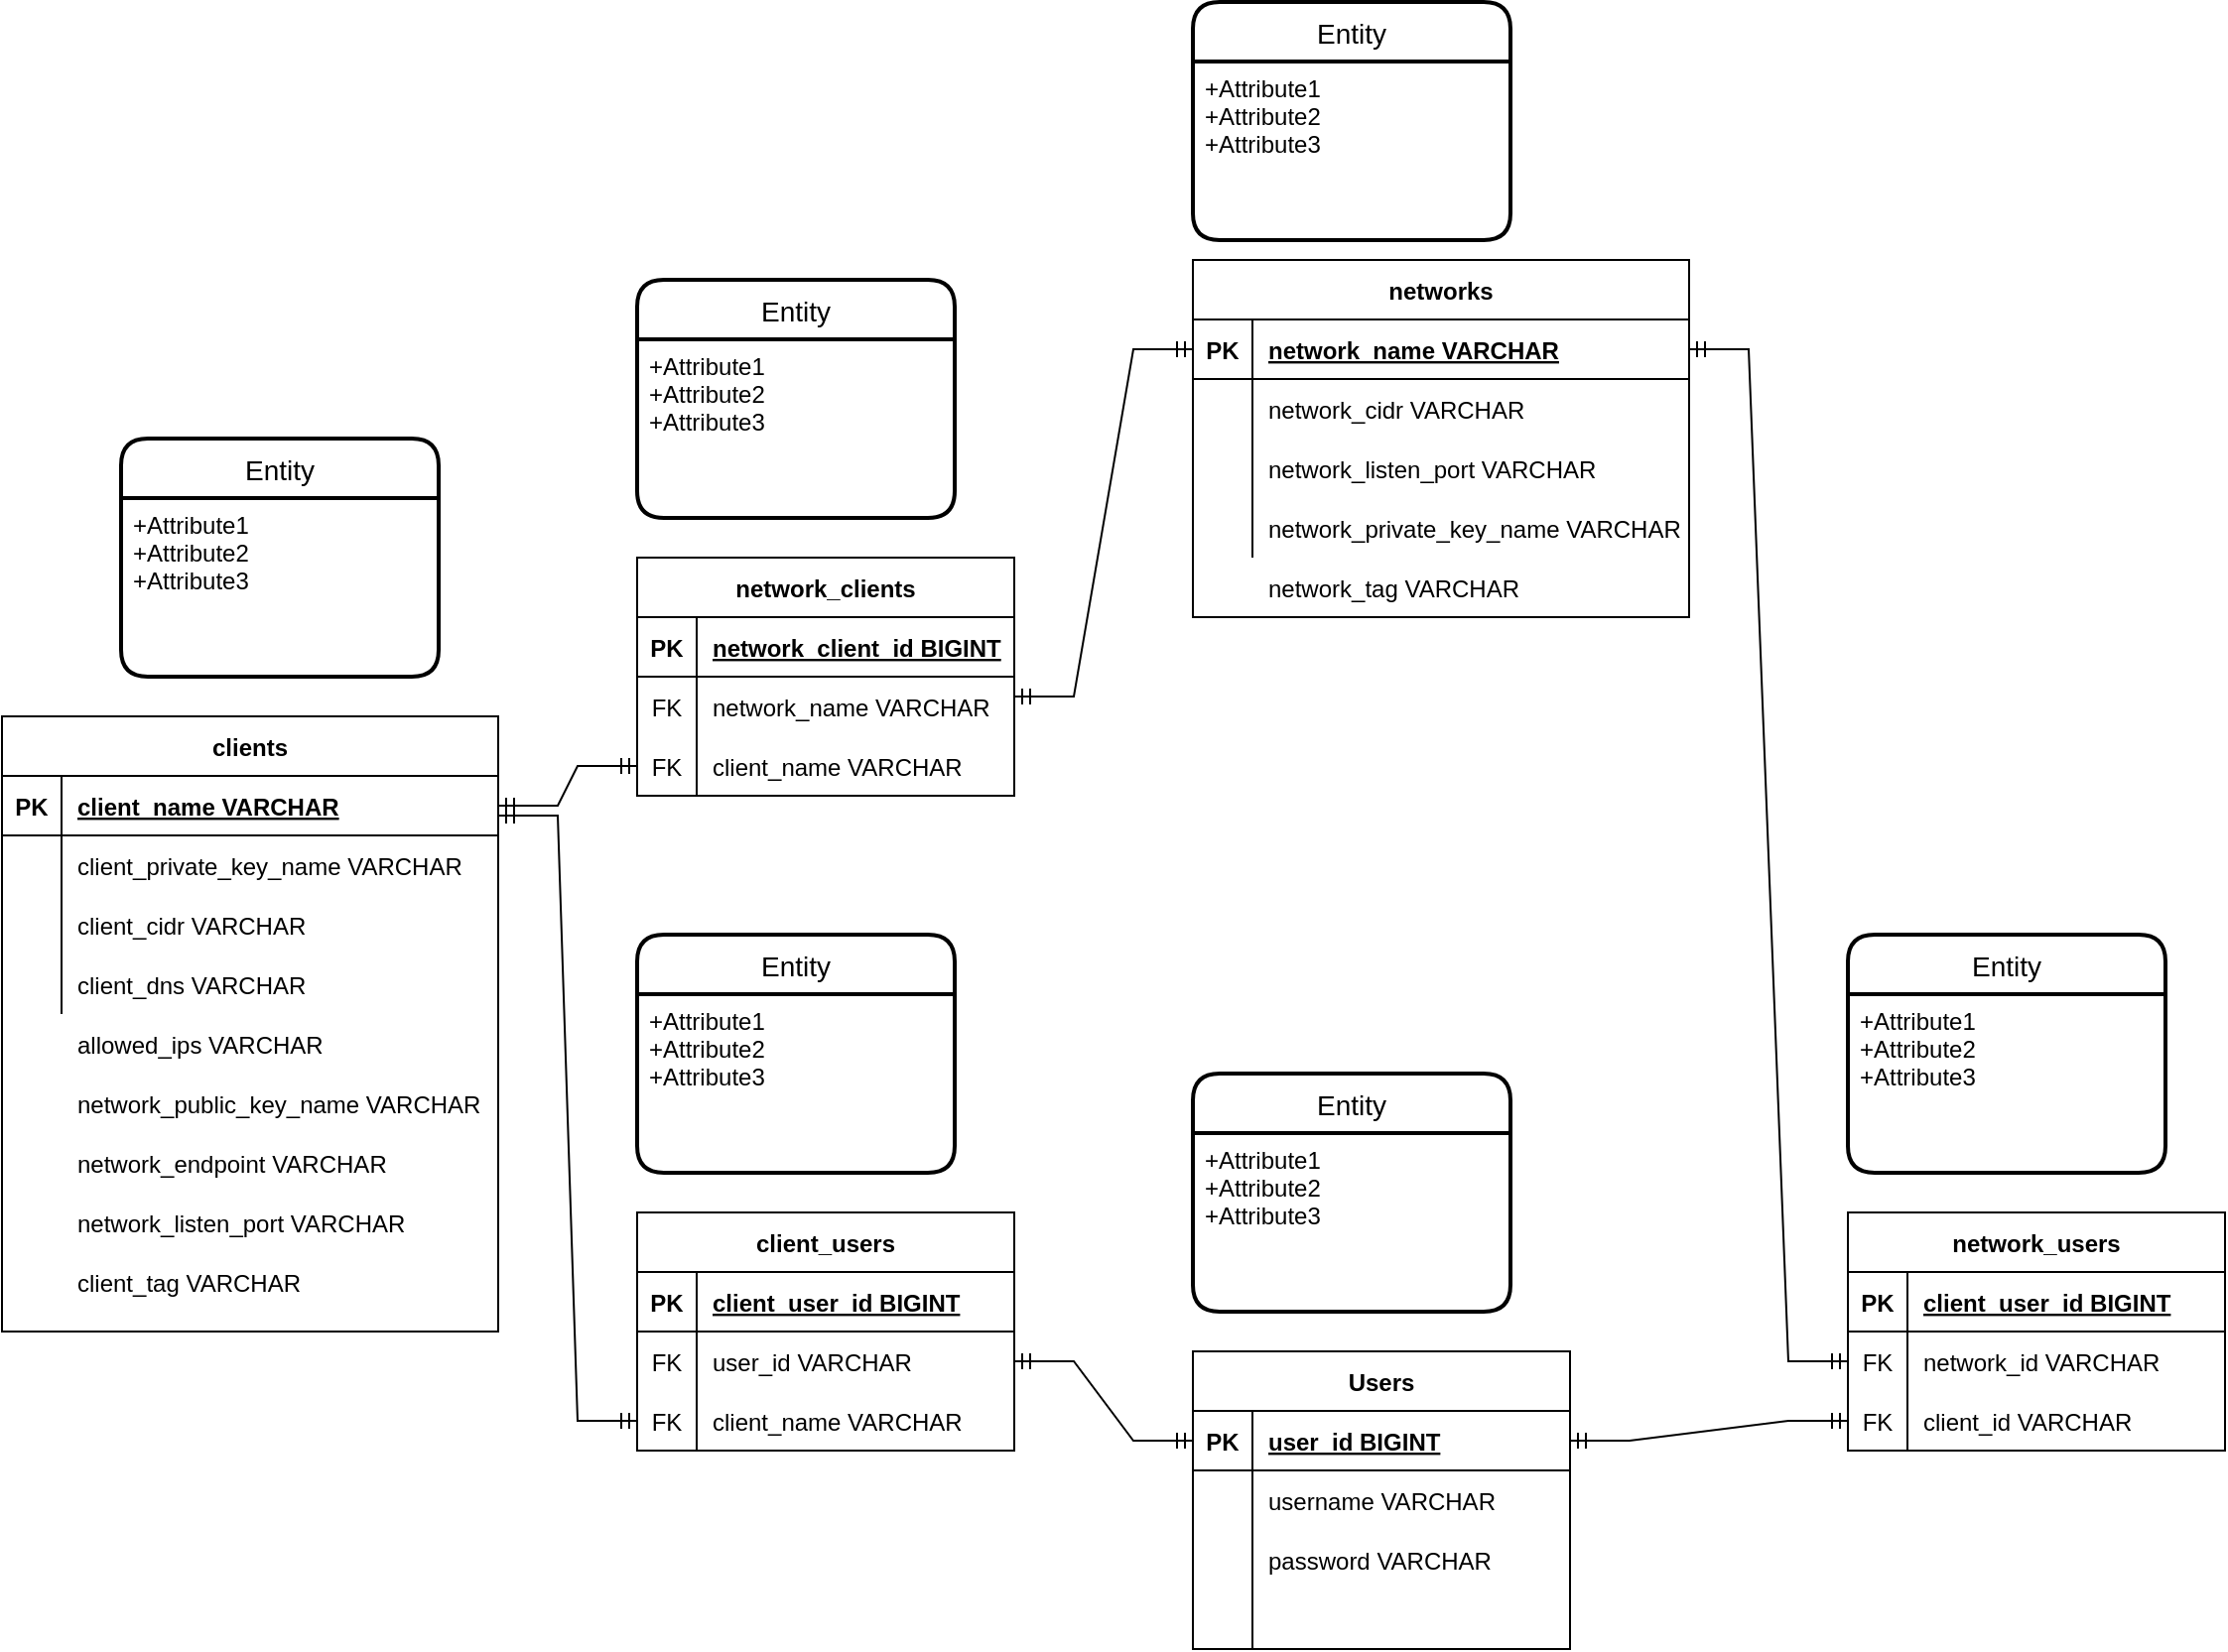 <mxfile version="15.4.0" type="device"><diagram id="5rsYQydxgU4Rcc4M6joE" name="Page-1"><mxGraphModel dx="1301" dy="949" grid="1" gridSize="10" guides="1" tooltips="1" connect="1" arrows="1" fold="1" page="1" pageScale="1" pageWidth="1100" pageHeight="850" math="0" shadow="0"><root><mxCell id="0"/><mxCell id="1" parent="0"/><mxCell id="rCMN4TEWb_yK11uvQ3UJ-1" value="clients" style="shape=table;startSize=30;container=1;collapsible=1;childLayout=tableLayout;fixedRows=1;rowLines=0;fontStyle=1;align=center;resizeLast=1;" parent="1" vertex="1"><mxGeometry x="20" y="400" width="250" height="310" as="geometry"/></mxCell><mxCell id="rCMN4TEWb_yK11uvQ3UJ-2" value="" style="shape=partialRectangle;collapsible=0;dropTarget=0;pointerEvents=0;fillColor=none;top=0;left=0;bottom=1;right=0;points=[[0,0.5],[1,0.5]];portConstraint=eastwest;" parent="rCMN4TEWb_yK11uvQ3UJ-1" vertex="1"><mxGeometry y="30" width="250" height="30" as="geometry"/></mxCell><mxCell id="rCMN4TEWb_yK11uvQ3UJ-3" value="PK" style="shape=partialRectangle;connectable=0;fillColor=none;top=0;left=0;bottom=0;right=0;fontStyle=1;overflow=hidden;" parent="rCMN4TEWb_yK11uvQ3UJ-2" vertex="1"><mxGeometry width="30" height="30" as="geometry"><mxRectangle width="30" height="30" as="alternateBounds"/></mxGeometry></mxCell><mxCell id="rCMN4TEWb_yK11uvQ3UJ-4" value="client_name VARCHAR" style="shape=partialRectangle;connectable=0;fillColor=none;top=0;left=0;bottom=0;right=0;align=left;spacingLeft=6;fontStyle=5;overflow=hidden;" parent="rCMN4TEWb_yK11uvQ3UJ-2" vertex="1"><mxGeometry x="30" width="220" height="30" as="geometry"><mxRectangle width="220" height="30" as="alternateBounds"/></mxGeometry></mxCell><mxCell id="rCMN4TEWb_yK11uvQ3UJ-5" value="" style="shape=partialRectangle;collapsible=0;dropTarget=0;pointerEvents=0;fillColor=none;top=0;left=0;bottom=0;right=0;points=[[0,0.5],[1,0.5]];portConstraint=eastwest;" parent="rCMN4TEWb_yK11uvQ3UJ-1" vertex="1"><mxGeometry y="60" width="250" height="30" as="geometry"/></mxCell><mxCell id="rCMN4TEWb_yK11uvQ3UJ-6" value="" style="shape=partialRectangle;connectable=0;fillColor=none;top=0;left=0;bottom=0;right=0;editable=1;overflow=hidden;" parent="rCMN4TEWb_yK11uvQ3UJ-5" vertex="1"><mxGeometry width="30" height="30" as="geometry"><mxRectangle width="30" height="30" as="alternateBounds"/></mxGeometry></mxCell><mxCell id="rCMN4TEWb_yK11uvQ3UJ-7" value="client_private_key_name VARCHAR" style="shape=partialRectangle;connectable=0;fillColor=none;top=0;left=0;bottom=0;right=0;align=left;spacingLeft=6;overflow=hidden;" parent="rCMN4TEWb_yK11uvQ3UJ-5" vertex="1"><mxGeometry x="30" width="220" height="30" as="geometry"><mxRectangle width="220" height="30" as="alternateBounds"/></mxGeometry></mxCell><mxCell id="rCMN4TEWb_yK11uvQ3UJ-11" value="" style="shape=partialRectangle;collapsible=0;dropTarget=0;pointerEvents=0;fillColor=none;top=0;left=0;bottom=0;right=0;points=[[0,0.5],[1,0.5]];portConstraint=eastwest;" parent="rCMN4TEWb_yK11uvQ3UJ-1" vertex="1"><mxGeometry y="90" width="250" height="30" as="geometry"/></mxCell><mxCell id="rCMN4TEWb_yK11uvQ3UJ-12" value="" style="shape=partialRectangle;connectable=0;fillColor=none;top=0;left=0;bottom=0;right=0;editable=1;overflow=hidden;" parent="rCMN4TEWb_yK11uvQ3UJ-11" vertex="1"><mxGeometry width="30" height="30" as="geometry"><mxRectangle width="30" height="30" as="alternateBounds"/></mxGeometry></mxCell><mxCell id="rCMN4TEWb_yK11uvQ3UJ-13" value="client_cidr VARCHAR" style="shape=partialRectangle;connectable=0;fillColor=none;top=0;left=0;bottom=0;right=0;align=left;spacingLeft=6;overflow=hidden;" parent="rCMN4TEWb_yK11uvQ3UJ-11" vertex="1"><mxGeometry x="30" width="220" height="30" as="geometry"><mxRectangle width="220" height="30" as="alternateBounds"/></mxGeometry></mxCell><mxCell id="rCMN4TEWb_yK11uvQ3UJ-8" value="" style="shape=partialRectangle;collapsible=0;dropTarget=0;pointerEvents=0;fillColor=none;top=0;left=0;bottom=0;right=0;points=[[0,0.5],[1,0.5]];portConstraint=eastwest;" parent="rCMN4TEWb_yK11uvQ3UJ-1" vertex="1"><mxGeometry y="120" width="250" height="30" as="geometry"/></mxCell><mxCell id="rCMN4TEWb_yK11uvQ3UJ-9" value="" style="shape=partialRectangle;connectable=0;fillColor=none;top=0;left=0;bottom=0;right=0;editable=1;overflow=hidden;" parent="rCMN4TEWb_yK11uvQ3UJ-8" vertex="1"><mxGeometry width="30" height="30" as="geometry"><mxRectangle width="30" height="30" as="alternateBounds"/></mxGeometry></mxCell><mxCell id="rCMN4TEWb_yK11uvQ3UJ-10" value="client_dns VARCHAR" style="shape=partialRectangle;connectable=0;fillColor=none;top=0;left=0;bottom=0;right=0;align=left;spacingLeft=6;overflow=hidden;" parent="rCMN4TEWb_yK11uvQ3UJ-8" vertex="1"><mxGeometry x="30" width="220" height="30" as="geometry"><mxRectangle width="220" height="30" as="alternateBounds"/></mxGeometry></mxCell><mxCell id="rCMN4TEWb_yK11uvQ3UJ-14" value="Entity" style="swimlane;childLayout=stackLayout;horizontal=1;startSize=30;horizontalStack=0;rounded=1;fontSize=14;fontStyle=0;strokeWidth=2;resizeParent=0;resizeLast=1;shadow=0;dashed=0;align=center;" parent="1" vertex="1"><mxGeometry x="80" y="260" width="160" height="120" as="geometry"/></mxCell><mxCell id="rCMN4TEWb_yK11uvQ3UJ-15" value="+Attribute1&#10;+Attribute2&#10;+Attribute3" style="align=left;strokeColor=none;fillColor=none;spacingLeft=4;fontSize=12;verticalAlign=top;resizable=0;rotatable=0;part=1;" parent="rCMN4TEWb_yK11uvQ3UJ-14" vertex="1"><mxGeometry y="30" width="160" height="90" as="geometry"/></mxCell><mxCell id="rCMN4TEWb_yK11uvQ3UJ-16" value="networks" style="shape=table;startSize=30;container=1;collapsible=1;childLayout=tableLayout;fixedRows=1;rowLines=0;fontStyle=1;align=center;resizeLast=1;" parent="1" vertex="1"><mxGeometry x="620" y="170" width="250" height="180" as="geometry"/></mxCell><mxCell id="rCMN4TEWb_yK11uvQ3UJ-17" value="" style="shape=partialRectangle;collapsible=0;dropTarget=0;pointerEvents=0;fillColor=none;top=0;left=0;bottom=1;right=0;points=[[0,0.5],[1,0.5]];portConstraint=eastwest;" parent="rCMN4TEWb_yK11uvQ3UJ-16" vertex="1"><mxGeometry y="30" width="250" height="30" as="geometry"/></mxCell><mxCell id="rCMN4TEWb_yK11uvQ3UJ-18" value="PK" style="shape=partialRectangle;connectable=0;fillColor=none;top=0;left=0;bottom=0;right=0;fontStyle=1;overflow=hidden;" parent="rCMN4TEWb_yK11uvQ3UJ-17" vertex="1"><mxGeometry width="30" height="30" as="geometry"><mxRectangle width="30" height="30" as="alternateBounds"/></mxGeometry></mxCell><mxCell id="rCMN4TEWb_yK11uvQ3UJ-19" value="network_name VARCHAR" style="shape=partialRectangle;connectable=0;fillColor=none;top=0;left=0;bottom=0;right=0;align=left;spacingLeft=6;fontStyle=5;overflow=hidden;" parent="rCMN4TEWb_yK11uvQ3UJ-17" vertex="1"><mxGeometry x="30" width="220" height="30" as="geometry"><mxRectangle width="220" height="30" as="alternateBounds"/></mxGeometry></mxCell><mxCell id="rCMN4TEWb_yK11uvQ3UJ-20" value="" style="shape=partialRectangle;collapsible=0;dropTarget=0;pointerEvents=0;fillColor=none;top=0;left=0;bottom=0;right=0;points=[[0,0.5],[1,0.5]];portConstraint=eastwest;" parent="rCMN4TEWb_yK11uvQ3UJ-16" vertex="1"><mxGeometry y="60" width="250" height="30" as="geometry"/></mxCell><mxCell id="rCMN4TEWb_yK11uvQ3UJ-21" value="" style="shape=partialRectangle;connectable=0;fillColor=none;top=0;left=0;bottom=0;right=0;editable=1;overflow=hidden;" parent="rCMN4TEWb_yK11uvQ3UJ-20" vertex="1"><mxGeometry width="30" height="30" as="geometry"><mxRectangle width="30" height="30" as="alternateBounds"/></mxGeometry></mxCell><mxCell id="rCMN4TEWb_yK11uvQ3UJ-22" value="" style="shape=partialRectangle;connectable=0;fillColor=none;top=0;left=0;bottom=0;right=0;align=left;spacingLeft=6;overflow=hidden;" parent="rCMN4TEWb_yK11uvQ3UJ-20" vertex="1"><mxGeometry x="30" width="220" height="30" as="geometry"><mxRectangle width="220" height="30" as="alternateBounds"/></mxGeometry></mxCell><mxCell id="rCMN4TEWb_yK11uvQ3UJ-23" value="" style="shape=partialRectangle;collapsible=0;dropTarget=0;pointerEvents=0;fillColor=none;top=0;left=0;bottom=0;right=0;points=[[0,0.5],[1,0.5]];portConstraint=eastwest;" parent="rCMN4TEWb_yK11uvQ3UJ-16" vertex="1"><mxGeometry y="90" width="250" height="30" as="geometry"/></mxCell><mxCell id="rCMN4TEWb_yK11uvQ3UJ-24" value="" style="shape=partialRectangle;connectable=0;fillColor=none;top=0;left=0;bottom=0;right=0;editable=1;overflow=hidden;" parent="rCMN4TEWb_yK11uvQ3UJ-23" vertex="1"><mxGeometry width="30" height="30" as="geometry"><mxRectangle width="30" height="30" as="alternateBounds"/></mxGeometry></mxCell><mxCell id="rCMN4TEWb_yK11uvQ3UJ-25" value="" style="shape=partialRectangle;connectable=0;fillColor=none;top=0;left=0;bottom=0;right=0;align=left;spacingLeft=6;overflow=hidden;" parent="rCMN4TEWb_yK11uvQ3UJ-23" vertex="1"><mxGeometry x="30" width="220" height="30" as="geometry"><mxRectangle width="220" height="30" as="alternateBounds"/></mxGeometry></mxCell><mxCell id="rCMN4TEWb_yK11uvQ3UJ-26" value="" style="shape=partialRectangle;collapsible=0;dropTarget=0;pointerEvents=0;fillColor=none;top=0;left=0;bottom=0;right=0;points=[[0,0.5],[1,0.5]];portConstraint=eastwest;" parent="rCMN4TEWb_yK11uvQ3UJ-16" vertex="1"><mxGeometry y="120" width="250" height="30" as="geometry"/></mxCell><mxCell id="rCMN4TEWb_yK11uvQ3UJ-27" value="" style="shape=partialRectangle;connectable=0;fillColor=none;top=0;left=0;bottom=0;right=0;editable=1;overflow=hidden;" parent="rCMN4TEWb_yK11uvQ3UJ-26" vertex="1"><mxGeometry width="30" height="30" as="geometry"><mxRectangle width="30" height="30" as="alternateBounds"/></mxGeometry></mxCell><mxCell id="rCMN4TEWb_yK11uvQ3UJ-28" value="" style="shape=partialRectangle;connectable=0;fillColor=none;top=0;left=0;bottom=0;right=0;align=left;spacingLeft=6;overflow=hidden;" parent="rCMN4TEWb_yK11uvQ3UJ-26" vertex="1"><mxGeometry x="30" width="220" height="30" as="geometry"><mxRectangle width="220" height="30" as="alternateBounds"/></mxGeometry></mxCell><mxCell id="rCMN4TEWb_yK11uvQ3UJ-29" value="Users" style="shape=table;startSize=30;container=1;collapsible=1;childLayout=tableLayout;fixedRows=1;rowLines=0;fontStyle=1;align=center;resizeLast=1;" parent="1" vertex="1"><mxGeometry x="620" y="720" width="190" height="150" as="geometry"/></mxCell><mxCell id="rCMN4TEWb_yK11uvQ3UJ-30" value="" style="shape=partialRectangle;collapsible=0;dropTarget=0;pointerEvents=0;fillColor=none;top=0;left=0;bottom=1;right=0;points=[[0,0.5],[1,0.5]];portConstraint=eastwest;" parent="rCMN4TEWb_yK11uvQ3UJ-29" vertex="1"><mxGeometry y="30" width="190" height="30" as="geometry"/></mxCell><mxCell id="rCMN4TEWb_yK11uvQ3UJ-31" value="PK" style="shape=partialRectangle;connectable=0;fillColor=none;top=0;left=0;bottom=0;right=0;fontStyle=1;overflow=hidden;" parent="rCMN4TEWb_yK11uvQ3UJ-30" vertex="1"><mxGeometry width="30" height="30" as="geometry"><mxRectangle width="30" height="30" as="alternateBounds"/></mxGeometry></mxCell><mxCell id="rCMN4TEWb_yK11uvQ3UJ-32" value="user_id BIGINT" style="shape=partialRectangle;connectable=0;fillColor=none;top=0;left=0;bottom=0;right=0;align=left;spacingLeft=6;fontStyle=5;overflow=hidden;" parent="rCMN4TEWb_yK11uvQ3UJ-30" vertex="1"><mxGeometry x="30" width="160" height="30" as="geometry"><mxRectangle width="160" height="30" as="alternateBounds"/></mxGeometry></mxCell><mxCell id="rCMN4TEWb_yK11uvQ3UJ-33" value="" style="shape=partialRectangle;collapsible=0;dropTarget=0;pointerEvents=0;fillColor=none;top=0;left=0;bottom=0;right=0;points=[[0,0.5],[1,0.5]];portConstraint=eastwest;" parent="rCMN4TEWb_yK11uvQ3UJ-29" vertex="1"><mxGeometry y="60" width="190" height="30" as="geometry"/></mxCell><mxCell id="rCMN4TEWb_yK11uvQ3UJ-34" value="" style="shape=partialRectangle;connectable=0;fillColor=none;top=0;left=0;bottom=0;right=0;editable=1;overflow=hidden;" parent="rCMN4TEWb_yK11uvQ3UJ-33" vertex="1"><mxGeometry width="30" height="30" as="geometry"><mxRectangle width="30" height="30" as="alternateBounds"/></mxGeometry></mxCell><mxCell id="rCMN4TEWb_yK11uvQ3UJ-35" value="username VARCHAR" style="shape=partialRectangle;connectable=0;fillColor=none;top=0;left=0;bottom=0;right=0;align=left;spacingLeft=6;overflow=hidden;" parent="rCMN4TEWb_yK11uvQ3UJ-33" vertex="1"><mxGeometry x="30" width="160" height="30" as="geometry"><mxRectangle width="160" height="30" as="alternateBounds"/></mxGeometry></mxCell><mxCell id="rCMN4TEWb_yK11uvQ3UJ-36" value="" style="shape=partialRectangle;collapsible=0;dropTarget=0;pointerEvents=0;fillColor=none;top=0;left=0;bottom=0;right=0;points=[[0,0.5],[1,0.5]];portConstraint=eastwest;" parent="rCMN4TEWb_yK11uvQ3UJ-29" vertex="1"><mxGeometry y="90" width="190" height="30" as="geometry"/></mxCell><mxCell id="rCMN4TEWb_yK11uvQ3UJ-37" value="" style="shape=partialRectangle;connectable=0;fillColor=none;top=0;left=0;bottom=0;right=0;editable=1;overflow=hidden;" parent="rCMN4TEWb_yK11uvQ3UJ-36" vertex="1"><mxGeometry width="30" height="30" as="geometry"><mxRectangle width="30" height="30" as="alternateBounds"/></mxGeometry></mxCell><mxCell id="rCMN4TEWb_yK11uvQ3UJ-38" value="password VARCHAR" style="shape=partialRectangle;connectable=0;fillColor=none;top=0;left=0;bottom=0;right=0;align=left;spacingLeft=6;overflow=hidden;" parent="rCMN4TEWb_yK11uvQ3UJ-36" vertex="1"><mxGeometry x="30" width="160" height="30" as="geometry"><mxRectangle width="160" height="30" as="alternateBounds"/></mxGeometry></mxCell><mxCell id="rCMN4TEWb_yK11uvQ3UJ-39" value="" style="shape=partialRectangle;collapsible=0;dropTarget=0;pointerEvents=0;fillColor=none;top=0;left=0;bottom=0;right=0;points=[[0,0.5],[1,0.5]];portConstraint=eastwest;" parent="rCMN4TEWb_yK11uvQ3UJ-29" vertex="1"><mxGeometry y="120" width="190" height="30" as="geometry"/></mxCell><mxCell id="rCMN4TEWb_yK11uvQ3UJ-40" value="" style="shape=partialRectangle;connectable=0;fillColor=none;top=0;left=0;bottom=0;right=0;editable=1;overflow=hidden;" parent="rCMN4TEWb_yK11uvQ3UJ-39" vertex="1"><mxGeometry width="30" height="30" as="geometry"><mxRectangle width="30" height="30" as="alternateBounds"/></mxGeometry></mxCell><mxCell id="rCMN4TEWb_yK11uvQ3UJ-41" value="" style="shape=partialRectangle;connectable=0;fillColor=none;top=0;left=0;bottom=0;right=0;align=left;spacingLeft=6;overflow=hidden;" parent="rCMN4TEWb_yK11uvQ3UJ-39" vertex="1"><mxGeometry x="30" width="160" height="30" as="geometry"><mxRectangle width="160" height="30" as="alternateBounds"/></mxGeometry></mxCell><mxCell id="rCMN4TEWb_yK11uvQ3UJ-42" value="Entity" style="swimlane;childLayout=stackLayout;horizontal=1;startSize=30;horizontalStack=0;rounded=1;fontSize=14;fontStyle=0;strokeWidth=2;resizeParent=0;resizeLast=1;shadow=0;dashed=0;align=center;" parent="1" vertex="1"><mxGeometry x="620" y="40" width="160" height="120" as="geometry"/></mxCell><mxCell id="rCMN4TEWb_yK11uvQ3UJ-43" value="+Attribute1&#10;+Attribute2&#10;+Attribute3" style="align=left;strokeColor=none;fillColor=none;spacingLeft=4;fontSize=12;verticalAlign=top;resizable=0;rotatable=0;part=1;" parent="rCMN4TEWb_yK11uvQ3UJ-42" vertex="1"><mxGeometry y="30" width="160" height="90" as="geometry"/></mxCell><mxCell id="rCMN4TEWb_yK11uvQ3UJ-44" value="Entity" style="swimlane;childLayout=stackLayout;horizontal=1;startSize=30;horizontalStack=0;rounded=1;fontSize=14;fontStyle=0;strokeWidth=2;resizeParent=0;resizeLast=1;shadow=0;dashed=0;align=center;" parent="1" vertex="1"><mxGeometry x="620" y="580" width="160" height="120" as="geometry"/></mxCell><mxCell id="rCMN4TEWb_yK11uvQ3UJ-45" value="+Attribute1&#10;+Attribute2&#10;+Attribute3" style="align=left;strokeColor=none;fillColor=none;spacingLeft=4;fontSize=12;verticalAlign=top;resizable=0;rotatable=0;part=1;" parent="rCMN4TEWb_yK11uvQ3UJ-44" vertex="1"><mxGeometry y="30" width="160" height="90" as="geometry"/></mxCell><mxCell id="rCMN4TEWb_yK11uvQ3UJ-46" value="" style="shape=partialRectangle;connectable=0;fillColor=none;top=0;left=0;bottom=0;right=0;align=left;spacingLeft=6;overflow=hidden;" parent="1" vertex="1"><mxGeometry x="650" y="290" width="160" height="30" as="geometry"><mxRectangle width="160" height="30" as="alternateBounds"/></mxGeometry></mxCell><mxCell id="rCMN4TEWb_yK11uvQ3UJ-47" value="network_cidr VARCHAR" style="shape=partialRectangle;connectable=0;fillColor=none;top=0;left=0;bottom=0;right=0;align=left;spacingLeft=6;overflow=hidden;" parent="1" vertex="1"><mxGeometry x="650" y="230" width="160" height="30" as="geometry"><mxRectangle width="160" height="30" as="alternateBounds"/></mxGeometry></mxCell><mxCell id="rCMN4TEWb_yK11uvQ3UJ-48" value="network_listen_port VARCHAR" style="shape=partialRectangle;connectable=0;fillColor=none;top=0;left=0;bottom=0;right=0;align=left;spacingLeft=6;overflow=hidden;" parent="1" vertex="1"><mxGeometry x="650" y="260" width="180" height="30" as="geometry"><mxRectangle width="160" height="30" as="alternateBounds"/></mxGeometry></mxCell><mxCell id="rCMN4TEWb_yK11uvQ3UJ-49" value="network_clients" style="shape=table;startSize=30;container=1;collapsible=1;childLayout=tableLayout;fixedRows=1;rowLines=0;fontStyle=1;align=center;resizeLast=1;" parent="1" vertex="1"><mxGeometry x="340" y="320" width="190" height="120" as="geometry"/></mxCell><mxCell id="rCMN4TEWb_yK11uvQ3UJ-50" value="" style="shape=partialRectangle;collapsible=0;dropTarget=0;pointerEvents=0;fillColor=none;top=0;left=0;bottom=1;right=0;points=[[0,0.5],[1,0.5]];portConstraint=eastwest;" parent="rCMN4TEWb_yK11uvQ3UJ-49" vertex="1"><mxGeometry y="30" width="190" height="30" as="geometry"/></mxCell><mxCell id="rCMN4TEWb_yK11uvQ3UJ-51" value="PK" style="shape=partialRectangle;connectable=0;fillColor=none;top=0;left=0;bottom=0;right=0;fontStyle=1;overflow=hidden;" parent="rCMN4TEWb_yK11uvQ3UJ-50" vertex="1"><mxGeometry width="30" height="30" as="geometry"><mxRectangle width="30" height="30" as="alternateBounds"/></mxGeometry></mxCell><mxCell id="rCMN4TEWb_yK11uvQ3UJ-52" value="network_client_id BIGINT" style="shape=partialRectangle;connectable=0;fillColor=none;top=0;left=0;bottom=0;right=0;align=left;spacingLeft=6;fontStyle=5;overflow=hidden;" parent="rCMN4TEWb_yK11uvQ3UJ-50" vertex="1"><mxGeometry x="30" width="160" height="30" as="geometry"><mxRectangle width="160" height="30" as="alternateBounds"/></mxGeometry></mxCell><mxCell id="rCMN4TEWb_yK11uvQ3UJ-53" value="" style="shape=partialRectangle;collapsible=0;dropTarget=0;pointerEvents=0;fillColor=none;top=0;left=0;bottom=0;right=0;points=[[0,0.5],[1,0.5]];portConstraint=eastwest;" parent="rCMN4TEWb_yK11uvQ3UJ-49" vertex="1"><mxGeometry y="60" width="190" height="30" as="geometry"/></mxCell><mxCell id="rCMN4TEWb_yK11uvQ3UJ-54" value="FK" style="shape=partialRectangle;connectable=0;fillColor=none;top=0;left=0;bottom=0;right=0;editable=1;overflow=hidden;" parent="rCMN4TEWb_yK11uvQ3UJ-53" vertex="1"><mxGeometry width="30" height="30" as="geometry"><mxRectangle width="30" height="30" as="alternateBounds"/></mxGeometry></mxCell><mxCell id="rCMN4TEWb_yK11uvQ3UJ-55" value="" style="shape=partialRectangle;connectable=0;fillColor=none;top=0;left=0;bottom=0;right=0;align=left;spacingLeft=6;overflow=hidden;" parent="rCMN4TEWb_yK11uvQ3UJ-53" vertex="1"><mxGeometry x="30" width="160" height="30" as="geometry"><mxRectangle width="160" height="30" as="alternateBounds"/></mxGeometry></mxCell><mxCell id="rCMN4TEWb_yK11uvQ3UJ-56" value="" style="shape=partialRectangle;collapsible=0;dropTarget=0;pointerEvents=0;fillColor=none;top=0;left=0;bottom=0;right=0;points=[[0,0.5],[1,0.5]];portConstraint=eastwest;" parent="rCMN4TEWb_yK11uvQ3UJ-49" vertex="1"><mxGeometry y="90" width="190" height="30" as="geometry"/></mxCell><mxCell id="rCMN4TEWb_yK11uvQ3UJ-57" value="FK" style="shape=partialRectangle;connectable=0;fillColor=none;top=0;left=0;bottom=0;right=0;editable=1;overflow=hidden;" parent="rCMN4TEWb_yK11uvQ3UJ-56" vertex="1"><mxGeometry width="30" height="30" as="geometry"><mxRectangle width="30" height="30" as="alternateBounds"/></mxGeometry></mxCell><mxCell id="rCMN4TEWb_yK11uvQ3UJ-58" value="client_name VARCHAR" style="shape=partialRectangle;connectable=0;fillColor=none;top=0;left=0;bottom=0;right=0;align=left;spacingLeft=6;overflow=hidden;" parent="rCMN4TEWb_yK11uvQ3UJ-56" vertex="1"><mxGeometry x="30" width="160" height="30" as="geometry"><mxRectangle width="160" height="30" as="alternateBounds"/></mxGeometry></mxCell><mxCell id="rCMN4TEWb_yK11uvQ3UJ-62" value="network_name VARCHAR" style="shape=partialRectangle;connectable=0;fillColor=none;top=0;left=0;bottom=0;right=0;align=left;spacingLeft=6;overflow=hidden;" parent="1" vertex="1"><mxGeometry x="370" y="380" width="160" height="30" as="geometry"><mxRectangle width="160" height="30" as="alternateBounds"/></mxGeometry></mxCell><mxCell id="rCMN4TEWb_yK11uvQ3UJ-63" value="" style="edgeStyle=entityRelationEdgeStyle;fontSize=12;html=1;endArrow=ERmandOne;startArrow=ERmandOne;rounded=0;entryX=0;entryY=0.5;entryDx=0;entryDy=0;exitX=1;exitY=0.5;exitDx=0;exitDy=0;" parent="1" source="rCMN4TEWb_yK11uvQ3UJ-2" target="rCMN4TEWb_yK11uvQ3UJ-56" edge="1"><mxGeometry width="100" height="100" relative="1" as="geometry"><mxPoint x="310" y="450" as="sourcePoint"/><mxPoint x="410" y="350" as="targetPoint"/></mxGeometry></mxCell><mxCell id="rCMN4TEWb_yK11uvQ3UJ-64" value="" style="edgeStyle=entityRelationEdgeStyle;fontSize=12;html=1;endArrow=ERmandOne;startArrow=ERmandOne;rounded=0;entryX=0;entryY=0.5;entryDx=0;entryDy=0;" parent="1" target="rCMN4TEWb_yK11uvQ3UJ-17" edge="1"><mxGeometry width="100" height="100" relative="1" as="geometry"><mxPoint x="530" y="390" as="sourcePoint"/><mxPoint x="650" y="290" as="targetPoint"/></mxGeometry></mxCell><mxCell id="rCMN4TEWb_yK11uvQ3UJ-66" value="client_users" style="shape=table;startSize=30;container=1;collapsible=1;childLayout=tableLayout;fixedRows=1;rowLines=0;fontStyle=1;align=center;resizeLast=1;" parent="1" vertex="1"><mxGeometry x="340" y="650" width="190" height="120" as="geometry"/></mxCell><mxCell id="rCMN4TEWb_yK11uvQ3UJ-67" value="" style="shape=partialRectangle;collapsible=0;dropTarget=0;pointerEvents=0;fillColor=none;top=0;left=0;bottom=1;right=0;points=[[0,0.5],[1,0.5]];portConstraint=eastwest;" parent="rCMN4TEWb_yK11uvQ3UJ-66" vertex="1"><mxGeometry y="30" width="190" height="30" as="geometry"/></mxCell><mxCell id="rCMN4TEWb_yK11uvQ3UJ-68" value="PK" style="shape=partialRectangle;connectable=0;fillColor=none;top=0;left=0;bottom=0;right=0;fontStyle=1;overflow=hidden;" parent="rCMN4TEWb_yK11uvQ3UJ-67" vertex="1"><mxGeometry width="30" height="30" as="geometry"><mxRectangle width="30" height="30" as="alternateBounds"/></mxGeometry></mxCell><mxCell id="rCMN4TEWb_yK11uvQ3UJ-69" value="client_user_id BIGINT" style="shape=partialRectangle;connectable=0;fillColor=none;top=0;left=0;bottom=0;right=0;align=left;spacingLeft=6;fontStyle=5;overflow=hidden;" parent="rCMN4TEWb_yK11uvQ3UJ-67" vertex="1"><mxGeometry x="30" width="160" height="30" as="geometry"><mxRectangle width="160" height="30" as="alternateBounds"/></mxGeometry></mxCell><mxCell id="rCMN4TEWb_yK11uvQ3UJ-70" value="" style="shape=partialRectangle;collapsible=0;dropTarget=0;pointerEvents=0;fillColor=none;top=0;left=0;bottom=0;right=0;points=[[0,0.5],[1,0.5]];portConstraint=eastwest;" parent="rCMN4TEWb_yK11uvQ3UJ-66" vertex="1"><mxGeometry y="60" width="190" height="30" as="geometry"/></mxCell><mxCell id="rCMN4TEWb_yK11uvQ3UJ-71" value="FK" style="shape=partialRectangle;connectable=0;fillColor=none;top=0;left=0;bottom=0;right=0;editable=1;overflow=hidden;" parent="rCMN4TEWb_yK11uvQ3UJ-70" vertex="1"><mxGeometry width="30" height="30" as="geometry"><mxRectangle width="30" height="30" as="alternateBounds"/></mxGeometry></mxCell><mxCell id="rCMN4TEWb_yK11uvQ3UJ-72" value="user_id VARCHAR" style="shape=partialRectangle;connectable=0;fillColor=none;top=0;left=0;bottom=0;right=0;align=left;spacingLeft=6;overflow=hidden;" parent="rCMN4TEWb_yK11uvQ3UJ-70" vertex="1"><mxGeometry x="30" width="160" height="30" as="geometry"><mxRectangle width="160" height="30" as="alternateBounds"/></mxGeometry></mxCell><mxCell id="rCMN4TEWb_yK11uvQ3UJ-73" value="" style="shape=partialRectangle;collapsible=0;dropTarget=0;pointerEvents=0;fillColor=none;top=0;left=0;bottom=0;right=0;points=[[0,0.5],[1,0.5]];portConstraint=eastwest;" parent="rCMN4TEWb_yK11uvQ3UJ-66" vertex="1"><mxGeometry y="90" width="190" height="30" as="geometry"/></mxCell><mxCell id="rCMN4TEWb_yK11uvQ3UJ-74" value="FK" style="shape=partialRectangle;connectable=0;fillColor=none;top=0;left=0;bottom=0;right=0;editable=1;overflow=hidden;" parent="rCMN4TEWb_yK11uvQ3UJ-73" vertex="1"><mxGeometry width="30" height="30" as="geometry"><mxRectangle width="30" height="30" as="alternateBounds"/></mxGeometry></mxCell><mxCell id="rCMN4TEWb_yK11uvQ3UJ-75" value="client_name VARCHAR" style="shape=partialRectangle;connectable=0;fillColor=none;top=0;left=0;bottom=0;right=0;align=left;spacingLeft=6;overflow=hidden;" parent="rCMN4TEWb_yK11uvQ3UJ-73" vertex="1"><mxGeometry x="30" width="160" height="30" as="geometry"><mxRectangle width="160" height="30" as="alternateBounds"/></mxGeometry></mxCell><mxCell id="rCMN4TEWb_yK11uvQ3UJ-76" value="Entity" style="swimlane;childLayout=stackLayout;horizontal=1;startSize=30;horizontalStack=0;rounded=1;fontSize=14;fontStyle=0;strokeWidth=2;resizeParent=0;resizeLast=1;shadow=0;dashed=0;align=center;" parent="1" vertex="1"><mxGeometry x="340" y="180" width="160" height="120" as="geometry"/></mxCell><mxCell id="rCMN4TEWb_yK11uvQ3UJ-77" value="+Attribute1&#10;+Attribute2&#10;+Attribute3" style="align=left;strokeColor=none;fillColor=none;spacingLeft=4;fontSize=12;verticalAlign=top;resizable=0;rotatable=0;part=1;" parent="rCMN4TEWb_yK11uvQ3UJ-76" vertex="1"><mxGeometry y="30" width="160" height="90" as="geometry"/></mxCell><mxCell id="rCMN4TEWb_yK11uvQ3UJ-78" value="Entity" style="swimlane;childLayout=stackLayout;horizontal=1;startSize=30;horizontalStack=0;rounded=1;fontSize=14;fontStyle=0;strokeWidth=2;resizeParent=0;resizeLast=1;shadow=0;dashed=0;align=center;" parent="1" vertex="1"><mxGeometry x="340" y="510" width="160" height="120" as="geometry"/></mxCell><mxCell id="rCMN4TEWb_yK11uvQ3UJ-79" value="+Attribute1&#10;+Attribute2&#10;+Attribute3" style="align=left;strokeColor=none;fillColor=none;spacingLeft=4;fontSize=12;verticalAlign=top;resizable=0;rotatable=0;part=1;" parent="rCMN4TEWb_yK11uvQ3UJ-78" vertex="1"><mxGeometry y="30" width="160" height="90" as="geometry"/></mxCell><mxCell id="rCMN4TEWb_yK11uvQ3UJ-80" value="network_users" style="shape=table;startSize=30;container=1;collapsible=1;childLayout=tableLayout;fixedRows=1;rowLines=0;fontStyle=1;align=center;resizeLast=1;" parent="1" vertex="1"><mxGeometry x="950" y="650" width="190" height="120" as="geometry"/></mxCell><mxCell id="rCMN4TEWb_yK11uvQ3UJ-81" value="" style="shape=partialRectangle;collapsible=0;dropTarget=0;pointerEvents=0;fillColor=none;top=0;left=0;bottom=1;right=0;points=[[0,0.5],[1,0.5]];portConstraint=eastwest;" parent="rCMN4TEWb_yK11uvQ3UJ-80" vertex="1"><mxGeometry y="30" width="190" height="30" as="geometry"/></mxCell><mxCell id="rCMN4TEWb_yK11uvQ3UJ-82" value="PK" style="shape=partialRectangle;connectable=0;fillColor=none;top=0;left=0;bottom=0;right=0;fontStyle=1;overflow=hidden;" parent="rCMN4TEWb_yK11uvQ3UJ-81" vertex="1"><mxGeometry width="30" height="30" as="geometry"><mxRectangle width="30" height="30" as="alternateBounds"/></mxGeometry></mxCell><mxCell id="rCMN4TEWb_yK11uvQ3UJ-83" value="client_user_id BIGINT" style="shape=partialRectangle;connectable=0;fillColor=none;top=0;left=0;bottom=0;right=0;align=left;spacingLeft=6;fontStyle=5;overflow=hidden;" parent="rCMN4TEWb_yK11uvQ3UJ-81" vertex="1"><mxGeometry x="30" width="160" height="30" as="geometry"><mxRectangle width="160" height="30" as="alternateBounds"/></mxGeometry></mxCell><mxCell id="rCMN4TEWb_yK11uvQ3UJ-84" value="" style="shape=partialRectangle;collapsible=0;dropTarget=0;pointerEvents=0;fillColor=none;top=0;left=0;bottom=0;right=0;points=[[0,0.5],[1,0.5]];portConstraint=eastwest;" parent="rCMN4TEWb_yK11uvQ3UJ-80" vertex="1"><mxGeometry y="60" width="190" height="30" as="geometry"/></mxCell><mxCell id="rCMN4TEWb_yK11uvQ3UJ-85" value="FK" style="shape=partialRectangle;connectable=0;fillColor=none;top=0;left=0;bottom=0;right=0;editable=1;overflow=hidden;" parent="rCMN4TEWb_yK11uvQ3UJ-84" vertex="1"><mxGeometry width="30" height="30" as="geometry"><mxRectangle width="30" height="30" as="alternateBounds"/></mxGeometry></mxCell><mxCell id="rCMN4TEWb_yK11uvQ3UJ-86" value="network_id VARCHAR" style="shape=partialRectangle;connectable=0;fillColor=none;top=0;left=0;bottom=0;right=0;align=left;spacingLeft=6;overflow=hidden;" parent="rCMN4TEWb_yK11uvQ3UJ-84" vertex="1"><mxGeometry x="30" width="160" height="30" as="geometry"><mxRectangle width="160" height="30" as="alternateBounds"/></mxGeometry></mxCell><mxCell id="rCMN4TEWb_yK11uvQ3UJ-87" value="" style="shape=partialRectangle;collapsible=0;dropTarget=0;pointerEvents=0;fillColor=none;top=0;left=0;bottom=0;right=0;points=[[0,0.5],[1,0.5]];portConstraint=eastwest;" parent="rCMN4TEWb_yK11uvQ3UJ-80" vertex="1"><mxGeometry y="90" width="190" height="30" as="geometry"/></mxCell><mxCell id="rCMN4TEWb_yK11uvQ3UJ-88" value="FK" style="shape=partialRectangle;connectable=0;fillColor=none;top=0;left=0;bottom=0;right=0;editable=1;overflow=hidden;" parent="rCMN4TEWb_yK11uvQ3UJ-87" vertex="1"><mxGeometry width="30" height="30" as="geometry"><mxRectangle width="30" height="30" as="alternateBounds"/></mxGeometry></mxCell><mxCell id="rCMN4TEWb_yK11uvQ3UJ-89" value="client_id VARCHAR" style="shape=partialRectangle;connectable=0;fillColor=none;top=0;left=0;bottom=0;right=0;align=left;spacingLeft=6;overflow=hidden;" parent="rCMN4TEWb_yK11uvQ3UJ-87" vertex="1"><mxGeometry x="30" width="160" height="30" as="geometry"><mxRectangle width="160" height="30" as="alternateBounds"/></mxGeometry></mxCell><mxCell id="rCMN4TEWb_yK11uvQ3UJ-90" value="Entity" style="swimlane;childLayout=stackLayout;horizontal=1;startSize=30;horizontalStack=0;rounded=1;fontSize=14;fontStyle=0;strokeWidth=2;resizeParent=0;resizeLast=1;shadow=0;dashed=0;align=center;" parent="1" vertex="1"><mxGeometry x="950" y="510" width="160" height="120" as="geometry"/></mxCell><mxCell id="rCMN4TEWb_yK11uvQ3UJ-91" value="+Attribute1&#10;+Attribute2&#10;+Attribute3" style="align=left;strokeColor=none;fillColor=none;spacingLeft=4;fontSize=12;verticalAlign=top;resizable=0;rotatable=0;part=1;" parent="rCMN4TEWb_yK11uvQ3UJ-90" vertex="1"><mxGeometry y="30" width="160" height="90" as="geometry"/></mxCell><mxCell id="rCMN4TEWb_yK11uvQ3UJ-92" value="" style="edgeStyle=entityRelationEdgeStyle;fontSize=12;html=1;endArrow=ERmandOne;startArrow=ERmandOne;rounded=0;entryX=1;entryY=0.5;entryDx=0;entryDy=0;exitX=0;exitY=0.5;exitDx=0;exitDy=0;" parent="1" source="rCMN4TEWb_yK11uvQ3UJ-84" target="rCMN4TEWb_yK11uvQ3UJ-17" edge="1"><mxGeometry width="100" height="100" relative="1" as="geometry"><mxPoint x="790" y="530" as="sourcePoint"/><mxPoint x="890" y="430" as="targetPoint"/></mxGeometry></mxCell><mxCell id="rCMN4TEWb_yK11uvQ3UJ-93" value="" style="edgeStyle=entityRelationEdgeStyle;fontSize=12;html=1;endArrow=ERmandOne;startArrow=ERmandOne;rounded=0;exitX=1;exitY=0.5;exitDx=0;exitDy=0;entryX=0;entryY=0.5;entryDx=0;entryDy=0;" parent="1" source="rCMN4TEWb_yK11uvQ3UJ-30" target="rCMN4TEWb_yK11uvQ3UJ-87" edge="1"><mxGeometry width="100" height="100" relative="1" as="geometry"><mxPoint x="820" y="880" as="sourcePoint"/><mxPoint x="920" y="780" as="targetPoint"/></mxGeometry></mxCell><mxCell id="rCMN4TEWb_yK11uvQ3UJ-94" value="" style="edgeStyle=entityRelationEdgeStyle;fontSize=12;html=1;endArrow=ERmandOne;startArrow=ERmandOne;rounded=0;entryX=0;entryY=0.5;entryDx=0;entryDy=0;exitX=1;exitY=0.5;exitDx=0;exitDy=0;" parent="1" source="rCMN4TEWb_yK11uvQ3UJ-70" target="rCMN4TEWb_yK11uvQ3UJ-30" edge="1"><mxGeometry width="100" height="100" relative="1" as="geometry"><mxPoint x="460" y="890" as="sourcePoint"/><mxPoint x="560" y="790" as="targetPoint"/></mxGeometry></mxCell><mxCell id="rCMN4TEWb_yK11uvQ3UJ-95" value="" style="edgeStyle=entityRelationEdgeStyle;fontSize=12;html=1;endArrow=ERmandOne;startArrow=ERmandOne;rounded=0;entryX=0;entryY=0.5;entryDx=0;entryDy=0;" parent="1" target="rCMN4TEWb_yK11uvQ3UJ-73" edge="1"><mxGeometry width="100" height="100" relative="1" as="geometry"><mxPoint x="270" y="450" as="sourcePoint"/><mxPoint x="280" y="660" as="targetPoint"/></mxGeometry></mxCell><mxCell id="NQWbm0lTJp0parEMfWZU-1" value="allowed_ips VARCHAR" style="shape=partialRectangle;connectable=0;fillColor=none;top=0;left=0;bottom=0;right=0;align=left;spacingLeft=6;overflow=hidden;" vertex="1" parent="1"><mxGeometry x="50" y="550" width="220" height="30" as="geometry"><mxRectangle width="220" height="30" as="alternateBounds"/></mxGeometry></mxCell><mxCell id="NQWbm0lTJp0parEMfWZU-2" value="network_public_key_name VARCHAR" style="shape=partialRectangle;connectable=0;fillColor=none;top=0;left=0;bottom=0;right=0;align=left;spacingLeft=6;overflow=hidden;" vertex="1" parent="1"><mxGeometry x="50" y="580" width="220" height="30" as="geometry"><mxRectangle width="220" height="30" as="alternateBounds"/></mxGeometry></mxCell><mxCell id="NQWbm0lTJp0parEMfWZU-3" value="network_endpoint VARCHAR" style="shape=partialRectangle;connectable=0;fillColor=none;top=0;left=0;bottom=0;right=0;align=left;spacingLeft=6;overflow=hidden;" vertex="1" parent="1"><mxGeometry x="50" y="610" width="220" height="30" as="geometry"><mxRectangle width="220" height="30" as="alternateBounds"/></mxGeometry></mxCell><mxCell id="NQWbm0lTJp0parEMfWZU-4" value="network_listen_port VARCHAR" style="shape=partialRectangle;connectable=0;fillColor=none;top=0;left=0;bottom=0;right=0;align=left;spacingLeft=6;overflow=hidden;" vertex="1" parent="1"><mxGeometry x="50" y="640" width="220" height="30" as="geometry"><mxRectangle width="220" height="30" as="alternateBounds"/></mxGeometry></mxCell><mxCell id="NQWbm0lTJp0parEMfWZU-5" value="client_tag VARCHAR" style="shape=partialRectangle;connectable=0;fillColor=none;top=0;left=0;bottom=0;right=0;align=left;spacingLeft=6;overflow=hidden;" vertex="1" parent="1"><mxGeometry x="50" y="670" width="220" height="30" as="geometry"><mxRectangle width="220" height="30" as="alternateBounds"/></mxGeometry></mxCell><mxCell id="NQWbm0lTJp0parEMfWZU-7" value="network_private_key_name VARCHAR" style="shape=partialRectangle;connectable=0;fillColor=none;top=0;left=0;bottom=0;right=0;align=left;spacingLeft=6;overflow=hidden;" vertex="1" parent="1"><mxGeometry x="650" y="290" width="220" height="30" as="geometry"><mxRectangle width="160" height="30" as="alternateBounds"/></mxGeometry></mxCell><mxCell id="NQWbm0lTJp0parEMfWZU-8" value="network_tag VARCHAR" style="shape=partialRectangle;connectable=0;fillColor=none;top=0;left=0;bottom=0;right=0;align=left;spacingLeft=6;overflow=hidden;" vertex="1" parent="1"><mxGeometry x="650" y="320" width="220" height="30" as="geometry"><mxRectangle width="160" height="30" as="alternateBounds"/></mxGeometry></mxCell></root></mxGraphModel></diagram></mxfile>